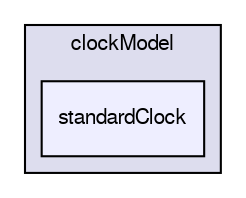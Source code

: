 digraph "/home/cgoniva/CFDEM/CFDEM-x.x-2.1.x/CFDEMcoupling-PUBLIC/src/lagrangian/cfdemParticle/subModels/clockModel/standardClock" {
  compound=true
  node [ fontsize="10", fontname="FreeSans"];
  edge [ labelfontsize="10", labelfontname="FreeSans"];
  subgraph clusterdir_5d1710a5bf2fe33bba0f68e046098a7e {
    graph [ bgcolor="#ddddee", pencolor="black", label="clockModel" fontname="FreeSans", fontsize="10", URL="dir_5d1710a5bf2fe33bba0f68e046098a7e.html"]
  dir_4d5e837b641a6664da3dc63688078c03 [shape=box, label="standardClock", style="filled", fillcolor="#eeeeff", pencolor="black", URL="dir_4d5e837b641a6664da3dc63688078c03.html"];
  }
}
